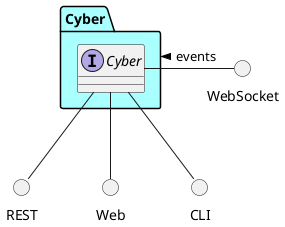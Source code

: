@startuml



package "Cyber" #aaffff {

    interface "Cyber" as i {
    
    
    }
}

circle REST
circle Web
circle CLI
circle WebSocket

i -down- Web
i -down- CLI
i -down- REST
WebSocket -left- i: events >

package "Cyber" #aaffff {


}



@enduml

